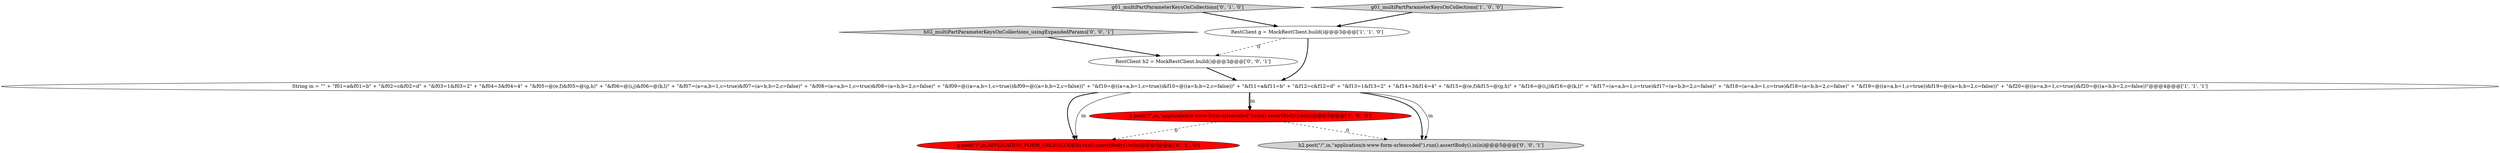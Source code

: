 digraph {
1 [style = filled, label = "String in = \"\" + \"f01=a&f01=b\" + \"&f02=c&f02=d\" + \"&f03=1&f03=2\" + \"&f04=3&f04=4\" + \"&f05=@(e,f)&f05=@(g,h)\" + \"&f06=@(i,j)&f06=@(k,l)\" + \"&f07=(a=a,b=1,c=true)&f07=(a=b,b=2,c=false)\" + \"&f08=(a=a,b=1,c=true)&f08=(a=b,b=2,c=false)\" + \"&f09=@((a=a,b=1,c=true))&f09=@((a=b,b=2,c=false))\" + \"&f10=@((a=a,b=1,c=true))&f10=@((a=b,b=2,c=false))\" + \"&f11=a&f11=b\" + \"&f12=c&f12=d\" + \"&f13=1&f13=2\" + \"&f14=3&f14=4\" + \"&f15=@(e,f)&f15=@(g,h)\" + \"&f16=@(i,j)&f16=@(k,l)\" + \"&f17=(a=a,b=1,c=true)&f17=(a=b,b=2,c=false)\" + \"&f18=(a=a,b=1,c=true)&f18=(a=b,b=2,c=false)\" + \"&f19=@((a=a,b=1,c=true))&f19=@((a=b,b=2,c=false))\" + \"&f20=@((a=a,b=1,c=true))&f20=@((a=b,b=2,c=false))\"@@@4@@@['1', '1', '1']", fillcolor = white, shape = ellipse image = "AAA0AAABBB1BBB"];
4 [style = filled, label = "g01_multiPartParameterKeysOnCollections['0', '1', '0']", fillcolor = lightgray, shape = diamond image = "AAA0AAABBB2BBB"];
0 [style = filled, label = "RestClient g = MockRestClient.build()@@@3@@@['1', '1', '0']", fillcolor = white, shape = ellipse image = "AAA0AAABBB1BBB"];
2 [style = filled, label = "g01_multiPartParameterKeysOnCollections['1', '0', '0']", fillcolor = lightgray, shape = diamond image = "AAA0AAABBB1BBB"];
5 [style = filled, label = "g.post(\"/\",in,APPLICATION_FORM_URLENCODED).run().assertBody().is(in)@@@5@@@['0', '1', '0']", fillcolor = red, shape = ellipse image = "AAA1AAABBB2BBB"];
6 [style = filled, label = "RestClient h2 = MockRestClient.build()@@@3@@@['0', '0', '1']", fillcolor = white, shape = ellipse image = "AAA0AAABBB3BBB"];
7 [style = filled, label = "h02_multiPartParameterKeysOnCollections_usingExpandedParams['0', '0', '1']", fillcolor = lightgray, shape = diamond image = "AAA0AAABBB3BBB"];
3 [style = filled, label = "g.post(\"/\",in,\"application/x-www-form-urlencoded\").run().assertBody().is(in)@@@5@@@['1', '0', '0']", fillcolor = red, shape = ellipse image = "AAA1AAABBB1BBB"];
8 [style = filled, label = "h2.post(\"/\",in,\"application/x-www-form-urlencoded\").run().assertBody().is(in)@@@5@@@['0', '0', '1']", fillcolor = lightgray, shape = ellipse image = "AAA0AAABBB3BBB"];
1->3 [style = bold, label=""];
1->5 [style = bold, label=""];
3->5 [style = dashed, label="0"];
6->1 [style = bold, label=""];
3->8 [style = dashed, label="0"];
2->0 [style = bold, label=""];
1->8 [style = bold, label=""];
1->8 [style = solid, label="in"];
1->3 [style = solid, label="in"];
0->1 [style = bold, label=""];
7->6 [style = bold, label=""];
4->0 [style = bold, label=""];
0->6 [style = dashed, label="0"];
1->5 [style = solid, label="in"];
}
